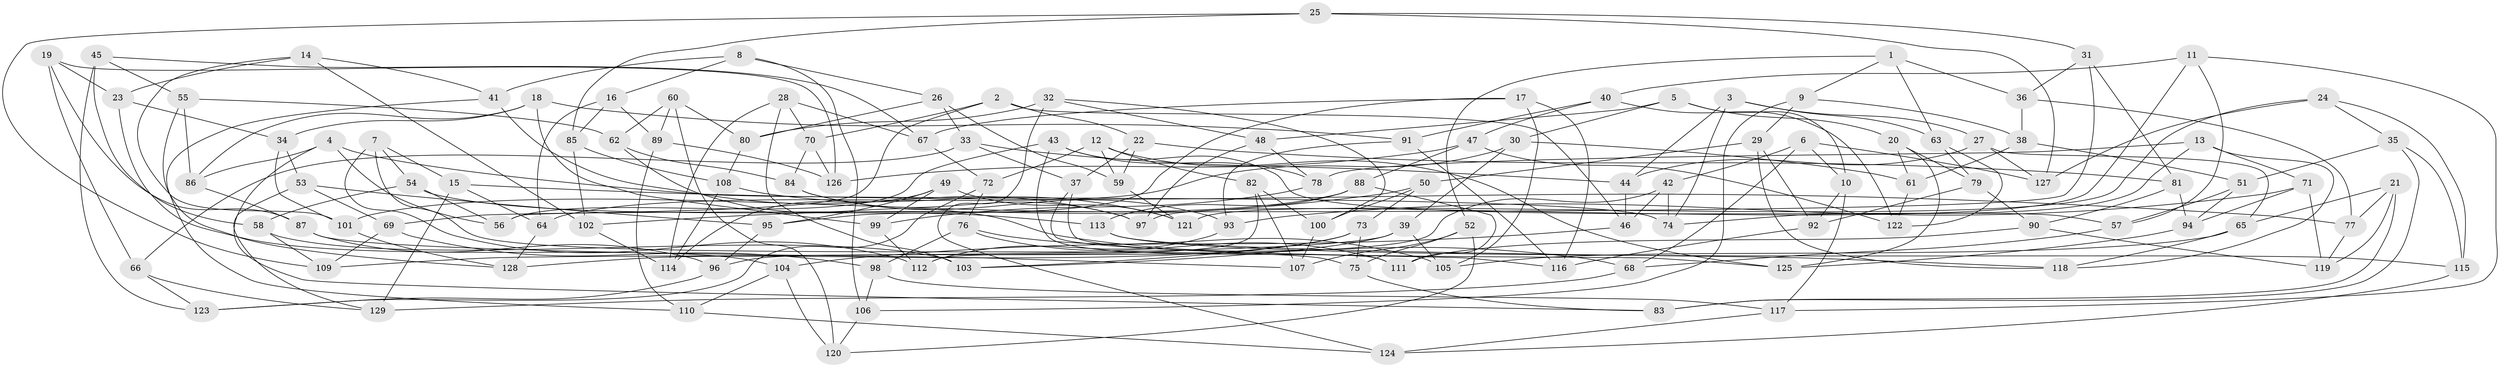 // coarse degree distribution, {6: 0.175, 8: 0.25, 4: 0.1, 5: 0.05, 9: 0.15, 7: 0.25, 10: 0.025}
// Generated by graph-tools (version 1.1) at 2025/38/03/04/25 23:38:12]
// undirected, 129 vertices, 258 edges
graph export_dot {
  node [color=gray90,style=filled];
  1;
  2;
  3;
  4;
  5;
  6;
  7;
  8;
  9;
  10;
  11;
  12;
  13;
  14;
  15;
  16;
  17;
  18;
  19;
  20;
  21;
  22;
  23;
  24;
  25;
  26;
  27;
  28;
  29;
  30;
  31;
  32;
  33;
  34;
  35;
  36;
  37;
  38;
  39;
  40;
  41;
  42;
  43;
  44;
  45;
  46;
  47;
  48;
  49;
  50;
  51;
  52;
  53;
  54;
  55;
  56;
  57;
  58;
  59;
  60;
  61;
  62;
  63;
  64;
  65;
  66;
  67;
  68;
  69;
  70;
  71;
  72;
  73;
  74;
  75;
  76;
  77;
  78;
  79;
  80;
  81;
  82;
  83;
  84;
  85;
  86;
  87;
  88;
  89;
  90;
  91;
  92;
  93;
  94;
  95;
  96;
  97;
  98;
  99;
  100;
  101;
  102;
  103;
  104;
  105;
  106;
  107;
  108;
  109;
  110;
  111;
  112;
  113;
  114;
  115;
  116;
  117;
  118;
  119;
  120;
  121;
  122;
  123;
  124;
  125;
  126;
  127;
  128;
  129;
  1 -- 63;
  1 -- 52;
  1 -- 9;
  1 -- 36;
  2 -- 46;
  2 -- 70;
  2 -- 22;
  2 -- 69;
  3 -- 44;
  3 -- 63;
  3 -- 27;
  3 -- 74;
  4 -- 83;
  4 -- 56;
  4 -- 86;
  4 -- 74;
  5 -- 20;
  5 -- 10;
  5 -- 48;
  5 -- 30;
  6 -- 10;
  6 -- 68;
  6 -- 127;
  6 -- 42;
  7 -- 112;
  7 -- 54;
  7 -- 75;
  7 -- 15;
  8 -- 26;
  8 -- 16;
  8 -- 41;
  8 -- 106;
  9 -- 38;
  9 -- 106;
  9 -- 29;
  10 -- 92;
  10 -- 117;
  11 -- 117;
  11 -- 57;
  11 -- 40;
  11 -- 97;
  12 -- 59;
  12 -- 82;
  12 -- 72;
  12 -- 125;
  13 -- 71;
  13 -- 74;
  13 -- 118;
  13 -- 78;
  14 -- 102;
  14 -- 41;
  14 -- 101;
  14 -- 23;
  15 -- 77;
  15 -- 129;
  15 -- 64;
  16 -- 64;
  16 -- 85;
  16 -- 89;
  17 -- 67;
  17 -- 116;
  17 -- 95;
  17 -- 105;
  18 -- 86;
  18 -- 99;
  18 -- 91;
  18 -- 34;
  19 -- 23;
  19 -- 66;
  19 -- 126;
  19 -- 87;
  20 -- 125;
  20 -- 61;
  20 -- 79;
  21 -- 119;
  21 -- 65;
  21 -- 83;
  21 -- 77;
  22 -- 37;
  22 -- 81;
  22 -- 59;
  23 -- 34;
  23 -- 104;
  24 -- 127;
  24 -- 115;
  24 -- 35;
  24 -- 121;
  25 -- 109;
  25 -- 85;
  25 -- 31;
  25 -- 127;
  26 -- 33;
  26 -- 59;
  26 -- 80;
  27 -- 44;
  27 -- 127;
  27 -- 65;
  28 -- 103;
  28 -- 67;
  28 -- 70;
  28 -- 114;
  29 -- 50;
  29 -- 92;
  29 -- 118;
  30 -- 64;
  30 -- 61;
  30 -- 39;
  31 -- 36;
  31 -- 81;
  31 -- 56;
  32 -- 80;
  32 -- 100;
  32 -- 48;
  32 -- 124;
  33 -- 66;
  33 -- 37;
  33 -- 44;
  34 -- 101;
  34 -- 53;
  35 -- 83;
  35 -- 51;
  35 -- 115;
  36 -- 38;
  36 -- 77;
  37 -- 116;
  37 -- 125;
  38 -- 51;
  38 -- 61;
  39 -- 105;
  39 -- 109;
  39 -- 103;
  40 -- 47;
  40 -- 122;
  40 -- 91;
  41 -- 97;
  41 -- 110;
  42 -- 46;
  42 -- 74;
  42 -- 96;
  43 -- 57;
  43 -- 56;
  43 -- 78;
  43 -- 111;
  44 -- 46;
  45 -- 58;
  45 -- 55;
  45 -- 123;
  45 -- 67;
  46 -- 104;
  47 -- 122;
  47 -- 88;
  47 -- 126;
  48 -- 97;
  48 -- 78;
  49 -- 121;
  49 -- 95;
  49 -- 114;
  49 -- 99;
  50 -- 100;
  50 -- 102;
  50 -- 73;
  51 -- 57;
  51 -- 94;
  52 -- 120;
  52 -- 75;
  52 -- 107;
  53 -- 129;
  53 -- 69;
  53 -- 95;
  54 -- 113;
  54 -- 56;
  54 -- 58;
  55 -- 128;
  55 -- 62;
  55 -- 86;
  57 -- 68;
  58 -- 109;
  58 -- 103;
  59 -- 121;
  60 -- 120;
  60 -- 80;
  60 -- 62;
  60 -- 89;
  61 -- 122;
  62 -- 68;
  62 -- 84;
  63 -- 122;
  63 -- 79;
  64 -- 128;
  65 -- 105;
  65 -- 118;
  66 -- 123;
  66 -- 129;
  67 -- 72;
  68 -- 129;
  69 -- 98;
  69 -- 109;
  70 -- 84;
  70 -- 126;
  71 -- 119;
  71 -- 93;
  71 -- 94;
  72 -- 123;
  72 -- 76;
  73 -- 128;
  73 -- 75;
  73 -- 103;
  75 -- 83;
  76 -- 98;
  76 -- 105;
  76 -- 111;
  77 -- 119;
  78 -- 99;
  79 -- 90;
  79 -- 92;
  80 -- 108;
  81 -- 90;
  81 -- 94;
  82 -- 100;
  82 -- 107;
  82 -- 112;
  84 -- 97;
  84 -- 93;
  85 -- 108;
  85 -- 102;
  86 -- 87;
  87 -- 107;
  87 -- 96;
  88 -- 111;
  88 -- 113;
  88 -- 101;
  89 -- 110;
  89 -- 126;
  90 -- 111;
  90 -- 119;
  91 -- 93;
  91 -- 116;
  92 -- 116;
  93 -- 112;
  94 -- 125;
  95 -- 96;
  96 -- 123;
  98 -- 106;
  98 -- 117;
  99 -- 112;
  100 -- 107;
  101 -- 128;
  102 -- 114;
  104 -- 120;
  104 -- 110;
  106 -- 120;
  108 -- 114;
  108 -- 121;
  110 -- 124;
  113 -- 118;
  113 -- 115;
  115 -- 124;
  117 -- 124;
}
